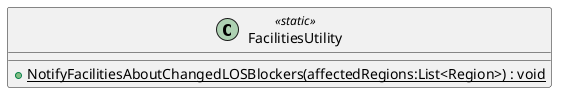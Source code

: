 @startuml
class FacilitiesUtility <<static>> {
    + {static} NotifyFacilitiesAboutChangedLOSBlockers(affectedRegions:List<Region>) : void
}
@enduml

